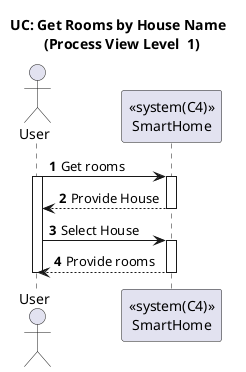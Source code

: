 @startuml

title UC: Get Rooms by House Name \n (Process View Level  1)
autonumber

actor "User" as A
participant "<<system(C4)>>\nSmartHome" as SH

A -> SH : Get rooms
activate A
activate SH
SH --> A : Provide House
deactivate SH
A -> SH : Select House
activate SH
SH --> A : Provide rooms
deactivate SH
deactivate A

@enduml